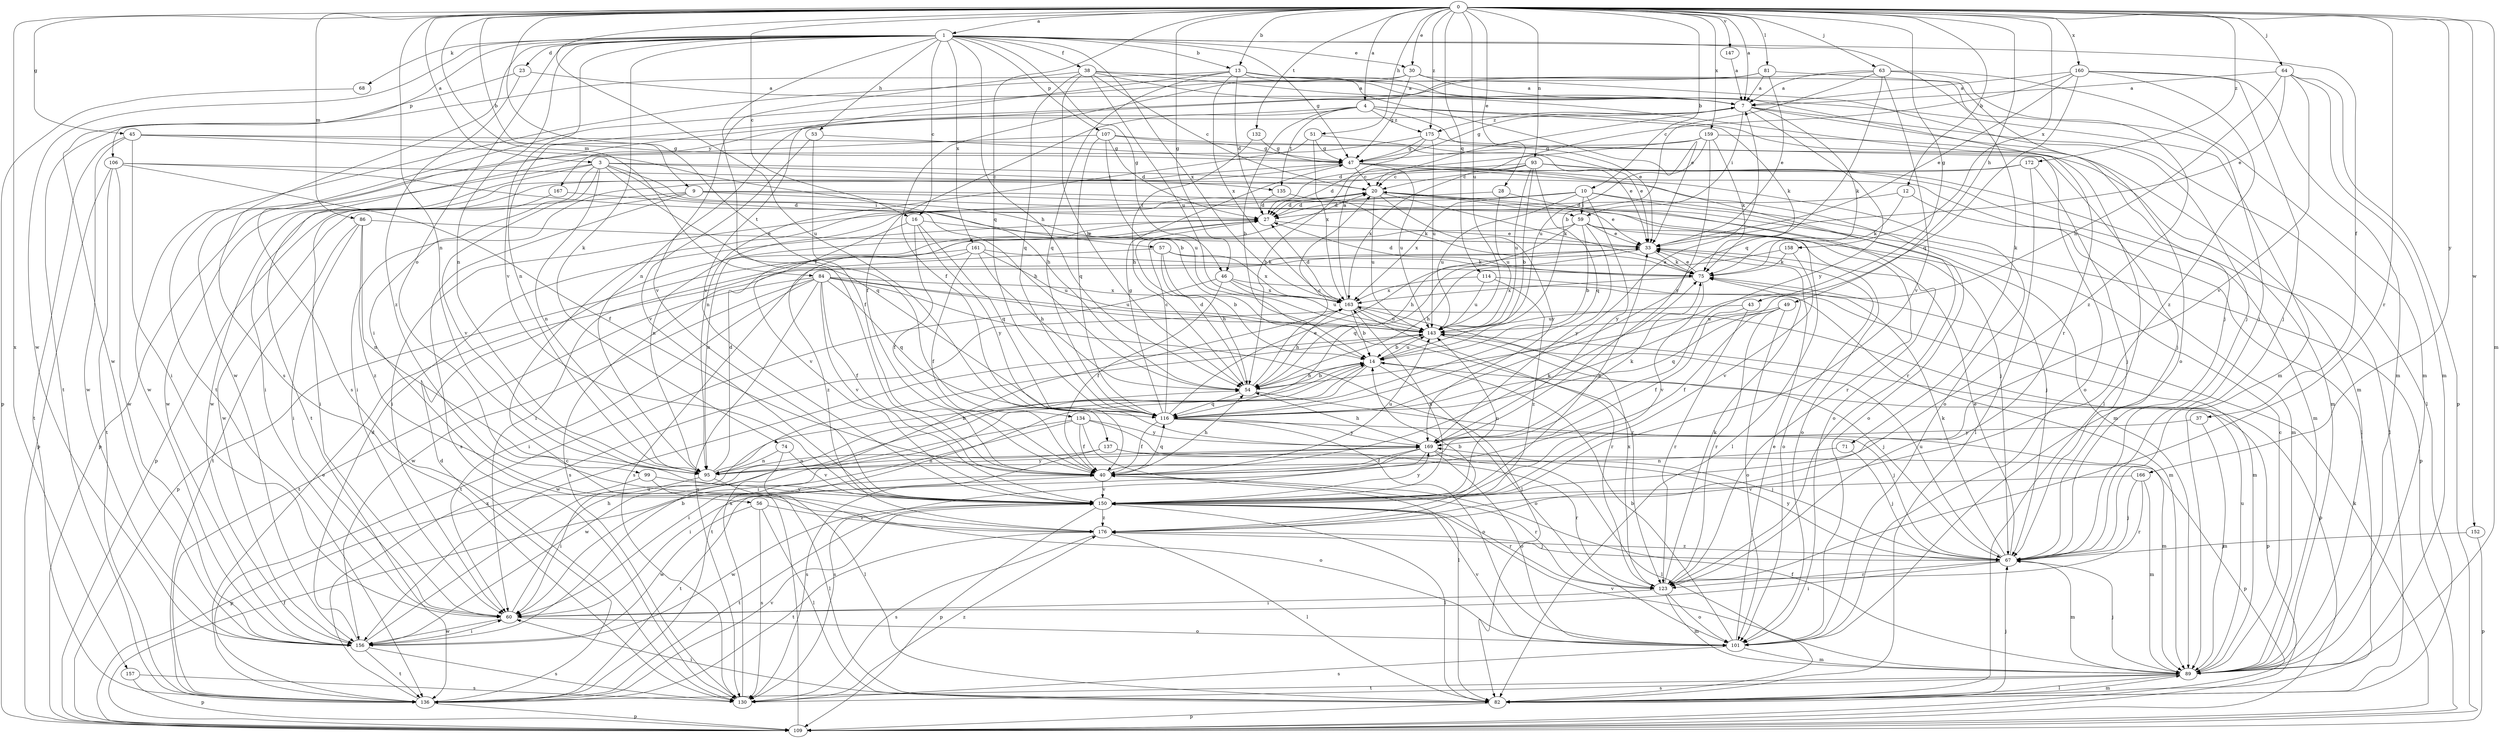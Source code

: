strict digraph  {
0;
1;
3;
4;
7;
9;
10;
12;
13;
14;
16;
20;
23;
27;
28;
30;
33;
37;
38;
40;
43;
45;
46;
47;
49;
51;
53;
54;
56;
57;
59;
60;
63;
64;
67;
68;
71;
74;
75;
81;
82;
84;
86;
89;
93;
95;
99;
101;
106;
107;
109;
114;
116;
123;
130;
132;
134;
135;
136;
137;
143;
147;
150;
152;
156;
157;
158;
159;
160;
161;
163;
166;
167;
169;
172;
175;
176;
0 -> 1  [label=a];
0 -> 3  [label=a];
0 -> 4  [label=a];
0 -> 7  [label=a];
0 -> 9  [label=b];
0 -> 10  [label=b];
0 -> 12  [label=b];
0 -> 13  [label=b];
0 -> 16  [label=c];
0 -> 28  [label=e];
0 -> 30  [label=e];
0 -> 43  [label=g];
0 -> 45  [label=g];
0 -> 46  [label=g];
0 -> 49  [label=h];
0 -> 51  [label=h];
0 -> 63  [label=j];
0 -> 64  [label=j];
0 -> 81  [label=l];
0 -> 84  [label=m];
0 -> 86  [label=m];
0 -> 89  [label=m];
0 -> 93  [label=n];
0 -> 95  [label=n];
0 -> 114  [label=q];
0 -> 116  [label=q];
0 -> 123  [label=r];
0 -> 132  [label=t];
0 -> 134  [label=t];
0 -> 137  [label=u];
0 -> 143  [label=u];
0 -> 147  [label=v];
0 -> 152  [label=w];
0 -> 157  [label=x];
0 -> 158  [label=x];
0 -> 159  [label=x];
0 -> 160  [label=x];
0 -> 166  [label=y];
0 -> 172  [label=z];
0 -> 175  [label=z];
1 -> 13  [label=b];
1 -> 16  [label=c];
1 -> 23  [label=d];
1 -> 30  [label=e];
1 -> 37  [label=f];
1 -> 38  [label=f];
1 -> 40  [label=f];
1 -> 46  [label=g];
1 -> 47  [label=g];
1 -> 53  [label=h];
1 -> 54  [label=h];
1 -> 68  [label=k];
1 -> 71  [label=k];
1 -> 74  [label=k];
1 -> 95  [label=n];
1 -> 99  [label=o];
1 -> 106  [label=p];
1 -> 107  [label=p];
1 -> 130  [label=s];
1 -> 150  [label=v];
1 -> 156  [label=w];
1 -> 161  [label=x];
1 -> 163  [label=x];
3 -> 56  [label=i];
3 -> 57  [label=i];
3 -> 89  [label=m];
3 -> 95  [label=n];
3 -> 109  [label=p];
3 -> 116  [label=q];
3 -> 135  [label=t];
3 -> 143  [label=u];
3 -> 150  [label=v];
3 -> 156  [label=w];
4 -> 14  [label=b];
4 -> 33  [label=e];
4 -> 40  [label=f];
4 -> 75  [label=k];
4 -> 82  [label=l];
4 -> 135  [label=t];
4 -> 167  [label=y];
4 -> 175  [label=z];
7 -> 47  [label=g];
7 -> 59  [label=i];
7 -> 75  [label=k];
7 -> 82  [label=l];
7 -> 89  [label=m];
7 -> 156  [label=w];
7 -> 169  [label=y];
7 -> 175  [label=z];
9 -> 59  [label=i];
9 -> 67  [label=j];
9 -> 109  [label=p];
9 -> 123  [label=r];
9 -> 130  [label=s];
9 -> 156  [label=w];
10 -> 27  [label=d];
10 -> 59  [label=i];
10 -> 60  [label=i];
10 -> 101  [label=o];
10 -> 109  [label=p];
10 -> 143  [label=u];
10 -> 163  [label=x];
10 -> 169  [label=y];
12 -> 27  [label=d];
12 -> 75  [label=k];
12 -> 89  [label=m];
13 -> 7  [label=a];
13 -> 27  [label=d];
13 -> 33  [label=e];
13 -> 67  [label=j];
13 -> 116  [label=q];
13 -> 123  [label=r];
13 -> 136  [label=t];
13 -> 150  [label=v];
13 -> 163  [label=x];
14 -> 54  [label=h];
14 -> 60  [label=i];
14 -> 101  [label=o];
14 -> 109  [label=p];
14 -> 136  [label=t];
14 -> 143  [label=u];
16 -> 33  [label=e];
16 -> 40  [label=f];
16 -> 116  [label=q];
16 -> 150  [label=v];
16 -> 169  [label=y];
20 -> 27  [label=d];
20 -> 33  [label=e];
20 -> 75  [label=k];
20 -> 82  [label=l];
20 -> 95  [label=n];
20 -> 143  [label=u];
20 -> 169  [label=y];
23 -> 7  [label=a];
23 -> 156  [label=w];
23 -> 176  [label=z];
27 -> 33  [label=e];
27 -> 95  [label=n];
28 -> 27  [label=d];
28 -> 101  [label=o];
28 -> 143  [label=u];
30 -> 7  [label=a];
30 -> 40  [label=f];
30 -> 47  [label=g];
30 -> 67  [label=j];
30 -> 136  [label=t];
33 -> 75  [label=k];
33 -> 101  [label=o];
33 -> 116  [label=q];
33 -> 130  [label=s];
37 -> 89  [label=m];
37 -> 169  [label=y];
38 -> 7  [label=a];
38 -> 20  [label=c];
38 -> 54  [label=h];
38 -> 67  [label=j];
38 -> 89  [label=m];
38 -> 116  [label=q];
38 -> 143  [label=u];
38 -> 150  [label=v];
40 -> 54  [label=h];
40 -> 75  [label=k];
40 -> 116  [label=q];
40 -> 123  [label=r];
40 -> 136  [label=t];
40 -> 143  [label=u];
40 -> 150  [label=v];
43 -> 40  [label=f];
43 -> 123  [label=r];
43 -> 143  [label=u];
45 -> 33  [label=e];
45 -> 47  [label=g];
45 -> 54  [label=h];
45 -> 60  [label=i];
45 -> 136  [label=t];
45 -> 156  [label=w];
46 -> 40  [label=f];
46 -> 89  [label=m];
46 -> 136  [label=t];
46 -> 143  [label=u];
46 -> 163  [label=x];
47 -> 20  [label=c];
47 -> 60  [label=i];
47 -> 82  [label=l];
47 -> 101  [label=o];
47 -> 123  [label=r];
47 -> 143  [label=u];
47 -> 156  [label=w];
49 -> 40  [label=f];
49 -> 101  [label=o];
49 -> 116  [label=q];
49 -> 123  [label=r];
49 -> 143  [label=u];
51 -> 33  [label=e];
51 -> 47  [label=g];
51 -> 95  [label=n];
51 -> 163  [label=x];
53 -> 40  [label=f];
53 -> 47  [label=g];
53 -> 150  [label=v];
54 -> 14  [label=b];
54 -> 20  [label=c];
54 -> 27  [label=d];
54 -> 67  [label=j];
54 -> 116  [label=q];
56 -> 82  [label=l];
56 -> 130  [label=s];
56 -> 156  [label=w];
56 -> 176  [label=z];
57 -> 14  [label=b];
57 -> 54  [label=h];
57 -> 75  [label=k];
57 -> 130  [label=s];
57 -> 163  [label=x];
59 -> 14  [label=b];
59 -> 33  [label=e];
59 -> 54  [label=h];
59 -> 60  [label=i];
59 -> 67  [label=j];
59 -> 101  [label=o];
59 -> 169  [label=y];
60 -> 54  [label=h];
60 -> 101  [label=o];
60 -> 156  [label=w];
63 -> 7  [label=a];
63 -> 14  [label=b];
63 -> 89  [label=m];
63 -> 95  [label=n];
63 -> 116  [label=q];
63 -> 150  [label=v];
63 -> 176  [label=z];
64 -> 7  [label=a];
64 -> 33  [label=e];
64 -> 54  [label=h];
64 -> 89  [label=m];
64 -> 109  [label=p];
64 -> 150  [label=v];
67 -> 33  [label=e];
67 -> 60  [label=i];
67 -> 75  [label=k];
67 -> 89  [label=m];
67 -> 123  [label=r];
67 -> 143  [label=u];
67 -> 169  [label=y];
67 -> 176  [label=z];
68 -> 109  [label=p];
71 -> 67  [label=j];
71 -> 95  [label=n];
74 -> 82  [label=l];
74 -> 95  [label=n];
74 -> 150  [label=v];
75 -> 27  [label=d];
75 -> 33  [label=e];
75 -> 150  [label=v];
75 -> 163  [label=x];
81 -> 7  [label=a];
81 -> 33  [label=e];
81 -> 95  [label=n];
81 -> 101  [label=o];
81 -> 130  [label=s];
82 -> 60  [label=i];
82 -> 67  [label=j];
82 -> 89  [label=m];
82 -> 109  [label=p];
84 -> 40  [label=f];
84 -> 60  [label=i];
84 -> 82  [label=l];
84 -> 116  [label=q];
84 -> 123  [label=r];
84 -> 130  [label=s];
84 -> 136  [label=t];
84 -> 143  [label=u];
84 -> 150  [label=v];
84 -> 156  [label=w];
84 -> 163  [label=x];
86 -> 33  [label=e];
86 -> 60  [label=i];
86 -> 95  [label=n];
86 -> 136  [label=t];
86 -> 176  [label=z];
89 -> 20  [label=c];
89 -> 40  [label=f];
89 -> 67  [label=j];
89 -> 82  [label=l];
89 -> 130  [label=s];
89 -> 136  [label=t];
89 -> 143  [label=u];
89 -> 150  [label=v];
93 -> 14  [label=b];
93 -> 20  [label=c];
93 -> 27  [label=d];
93 -> 82  [label=l];
93 -> 89  [label=m];
93 -> 116  [label=q];
93 -> 143  [label=u];
93 -> 163  [label=x];
95 -> 14  [label=b];
95 -> 27  [label=d];
95 -> 60  [label=i];
95 -> 82  [label=l];
95 -> 169  [label=y];
99 -> 101  [label=o];
99 -> 109  [label=p];
99 -> 150  [label=v];
101 -> 14  [label=b];
101 -> 33  [label=e];
101 -> 89  [label=m];
101 -> 130  [label=s];
101 -> 150  [label=v];
106 -> 20  [label=c];
106 -> 40  [label=f];
106 -> 54  [label=h];
106 -> 109  [label=p];
106 -> 136  [label=t];
106 -> 156  [label=w];
107 -> 14  [label=b];
107 -> 27  [label=d];
107 -> 47  [label=g];
107 -> 67  [label=j];
107 -> 116  [label=q];
107 -> 156  [label=w];
109 -> 20  [label=c];
109 -> 40  [label=f];
109 -> 75  [label=k];
114 -> 89  [label=m];
114 -> 143  [label=u];
114 -> 163  [label=x];
114 -> 176  [label=z];
116 -> 7  [label=a];
116 -> 20  [label=c];
116 -> 33  [label=e];
116 -> 40  [label=f];
116 -> 47  [label=g];
116 -> 89  [label=m];
116 -> 101  [label=o];
116 -> 169  [label=y];
123 -> 60  [label=i];
123 -> 75  [label=k];
123 -> 89  [label=m];
123 -> 101  [label=o];
123 -> 163  [label=x];
130 -> 163  [label=x];
130 -> 176  [label=z];
132 -> 47  [label=g];
132 -> 54  [label=h];
134 -> 40  [label=f];
134 -> 60  [label=i];
134 -> 67  [label=j];
134 -> 82  [label=l];
134 -> 156  [label=w];
134 -> 169  [label=y];
135 -> 27  [label=d];
135 -> 75  [label=k];
136 -> 27  [label=d];
136 -> 33  [label=e];
136 -> 109  [label=p];
136 -> 150  [label=v];
136 -> 163  [label=x];
137 -> 95  [label=n];
137 -> 109  [label=p];
137 -> 123  [label=r];
137 -> 130  [label=s];
143 -> 14  [label=b];
143 -> 67  [label=j];
143 -> 156  [label=w];
147 -> 7  [label=a];
150 -> 33  [label=e];
150 -> 82  [label=l];
150 -> 109  [label=p];
150 -> 123  [label=r];
150 -> 136  [label=t];
150 -> 143  [label=u];
150 -> 156  [label=w];
150 -> 163  [label=x];
150 -> 169  [label=y];
150 -> 176  [label=z];
152 -> 67  [label=j];
152 -> 109  [label=p];
156 -> 14  [label=b];
156 -> 27  [label=d];
156 -> 60  [label=i];
156 -> 130  [label=s];
156 -> 136  [label=t];
156 -> 143  [label=u];
157 -> 109  [label=p];
157 -> 130  [label=s];
158 -> 54  [label=h];
158 -> 75  [label=k];
158 -> 150  [label=v];
159 -> 27  [label=d];
159 -> 47  [label=g];
159 -> 75  [label=k];
159 -> 89  [label=m];
159 -> 143  [label=u];
159 -> 169  [label=y];
160 -> 7  [label=a];
160 -> 20  [label=c];
160 -> 33  [label=e];
160 -> 67  [label=j];
160 -> 89  [label=m];
160 -> 116  [label=q];
160 -> 176  [label=z];
161 -> 40  [label=f];
161 -> 54  [label=h];
161 -> 75  [label=k];
161 -> 109  [label=p];
161 -> 143  [label=u];
161 -> 176  [label=z];
163 -> 7  [label=a];
163 -> 14  [label=b];
163 -> 27  [label=d];
163 -> 54  [label=h];
163 -> 109  [label=p];
163 -> 123  [label=r];
163 -> 143  [label=u];
166 -> 67  [label=j];
166 -> 89  [label=m];
166 -> 123  [label=r];
166 -> 150  [label=v];
167 -> 27  [label=d];
167 -> 60  [label=i];
169 -> 40  [label=f];
169 -> 54  [label=h];
169 -> 60  [label=i];
169 -> 75  [label=k];
169 -> 82  [label=l];
169 -> 95  [label=n];
169 -> 101  [label=o];
169 -> 130  [label=s];
172 -> 20  [label=c];
172 -> 60  [label=i];
172 -> 67  [label=j];
172 -> 82  [label=l];
175 -> 47  [label=g];
175 -> 54  [label=h];
175 -> 101  [label=o];
175 -> 136  [label=t];
175 -> 143  [label=u];
176 -> 14  [label=b];
176 -> 67  [label=j];
176 -> 82  [label=l];
176 -> 130  [label=s];
176 -> 136  [label=t];
}
